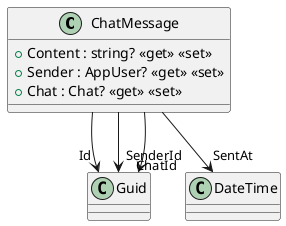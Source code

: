 @startuml
class ChatMessage {
    + Content : string? <<get>> <<set>>
    + Sender : AppUser? <<get>> <<set>>
    + Chat : Chat? <<get>> <<set>>
}
ChatMessage --> "Id" Guid
ChatMessage --> "SentAt" DateTime
ChatMessage --> "SenderId" Guid
ChatMessage --> "ChatId" Guid
@enduml
